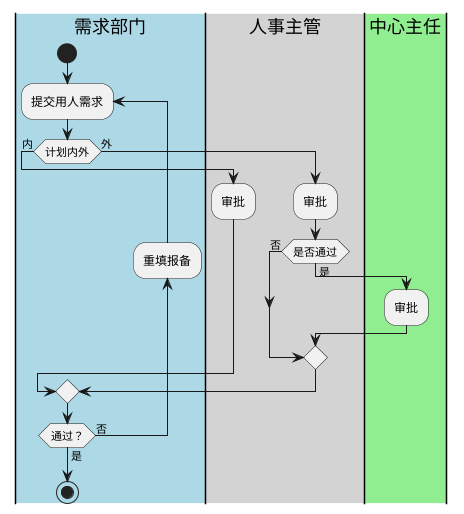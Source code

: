 @startuml

|#lightblue|需求部门|

start
repeat :提交用人需求;

if (计划内外) then (内)
    |#lightgray|人事主管|
    :审批;
else (外)
    |#lightgray|人事主管|
    :审批;
    if(是否通过)then (是)
    |#LightGreen|中心主任|
    :审批;
    else(否)
    
    endif
    
endif

|#lightblue|需求部门|
backward:重填报备;
repeat while (通过？) is (否) not (是)

stop
@enduml
